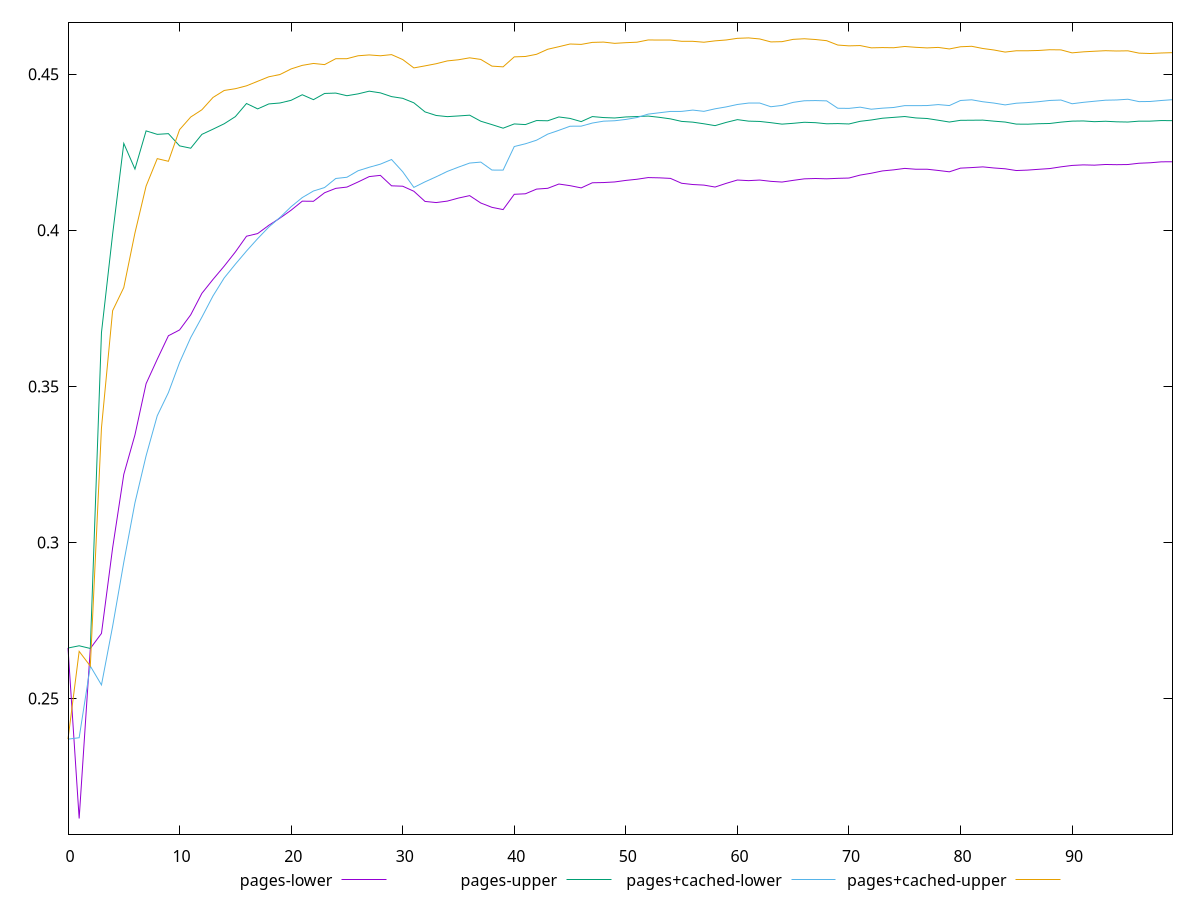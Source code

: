reset

$pagesLower <<EOF
0 0.2661871581935175
1 0.21156324230552154
2 0.26604630506771615
3 0.27087064037367786
4 0.298276973159239
5 0.3218154869632548
6 0.33445421984499535
7 0.3508807383022896
8 0.35869524266932706
9 0.36623451619973657
10 0.3680938044143459
11 0.37293817027471754
12 0.37981903379398146
13 0.3842966630012202
14 0.3885381712212985
15 0.39307114320033987
16 0.3981162498985604
17 0.39897190518313985
18 0.40162103093657353
19 0.40392678287179107
20 0.40645758863492404
21 0.40934715096758356
22 0.4093108280201154
23 0.4120461871188322
24 0.41345236126281854
25 0.41386223752220247
26 0.41549480587524695
27 0.4172202778874505
28 0.41761479423338727
29 0.414264920489448
30 0.4141377670738071
31 0.41252280859346424
32 0.40926625562546826
33 0.4089028713920471
34 0.40936810262631107
35 0.41034258679545205
36 0.41112296796329717
37 0.4087557623368401
38 0.4073699656021954
39 0.4066514551525803
40 0.4115502843876903
41 0.4117137205930926
42 0.41321427218173395
43 0.41346972810294025
44 0.41483672087825224
45 0.41431558600796753
46 0.4135995957149909
47 0.4152442618557363
48 0.4153109265140214
49 0.4155059335693798
50 0.4159975466932412
51 0.41636888955922663
52 0.41690424343871646
53 0.4168221092773367
54 0.4166463201197756
55 0.4150806024280624
56 0.41468030105906617
57 0.4144928666128095
58 0.4138765731401793
59 0.4150590088957907
60 0.41612202598933223
61 0.4159257339836666
62 0.41611081571441505
63 0.4156977387924738
64 0.41547378290116527
65 0.4160133200134986
66 0.416500094387264
67 0.4166101350056903
68 0.41650977651187754
69 0.41665996439223296
70 0.4167562774256146
71 0.41770047833369545
72 0.4182965568381593
73 0.4190361818907181
74 0.41937962621438385
75 0.41984465513395475
76 0.41957450425247134
77 0.4195831121695471
78 0.4191864964889061
79 0.41875270884834537
80 0.4199315838764012
81 0.4201080229932656
82 0.4203314490540175
83 0.41998152449396803
84 0.4197226987954074
85 0.41915910745393864
86 0.4192993478246118
87 0.4195561368273326
88 0.41979456997872255
89 0.42034246571146366
90 0.4207954378512453
91 0.42097406148977135
92 0.4208825032841063
93 0.42109990136924663
94 0.4210367061405312
95 0.42108612314545196
96 0.4214988202765266
97 0.4216490024114677
98 0.4219503395584018
99 0.42198219968512707
EOF

$pagesUpper <<EOF
0 0.2661871581935175
1 0.26690384748216717
2 0.26604630506771615
3 0.3672471656059548
4 0.39878142280808143
5 0.427844608952491
6 0.41963965353744803
7 0.4318634220453561
8 0.43075303455401914
9 0.43097841063358455
10 0.4270615140513391
11 0.42631393542079987
12 0.43074698565323116
13 0.4324178080268363
14 0.4341444724673501
15 0.43643111510212795
16 0.44063930998005096
17 0.4389111366946671
18 0.44050149229348956
19 0.4408008297324636
20 0.4416648596363429
21 0.44344231958110714
22 0.4418671009419173
23 0.4438591855712252
24 0.4439753062571719
25 0.44313105388381296
26 0.44372402940999994
27 0.44458799976862934
28 0.4440456512531911
29 0.44284467314912374
30 0.4422950755111055
31 0.44085420274611153
32 0.43794654267026134
33 0.43680279584712006
34 0.43643096631557
35 0.4366494695875675
36 0.43689510695762246
37 0.4349600866825787
38 0.4338704193535361
39 0.43272906486821827
40 0.43409149326578994
41 0.43388174869988444
42 0.43517769680917145
43 0.43510075921842506
44 0.43632829856558236
45 0.43585770386116834
46 0.4348349658648106
47 0.43645035170906826
48 0.4361339228737899
49 0.43599696224906226
50 0.43632706718801406
51 0.4364590005715348
52 0.43660957210878726
53 0.43621002694139405
54 0.43571386797162087
55 0.43490316798005507
56 0.4346614989380385
57 0.4341396097986704
58 0.4335457125361199
59 0.43458916629127076
60 0.4354698547839043
61 0.43498866065329467
62 0.4348893504983487
63 0.43449390913891
64 0.4340279017368555
65 0.4342894258084647
66 0.43462448998121184
67 0.4344953809449091
68 0.4341376761767543
69 0.4342044851712129
70 0.43408027352476586
71 0.4349306299696381
72 0.4353547567135357
73 0.4359200685531447
74 0.4361922399332019
75 0.43646455145983754
76 0.43601047107098634
77 0.4358337227183306
78 0.43528038533614083
79 0.4346989587971988
80 0.4352479206577234
81 0.43527956309102384
82 0.43531261797888493
83 0.4349789816454293
84 0.4346965196170383
85 0.4340367150994651
86 0.4340041438071363
87 0.434159513454483
88 0.43423452887035807
89 0.43466966389329703
90 0.43498598247909537
91 0.43504719414844084
92 0.43481432909018297
93 0.43494985378154777
94 0.43476975273054713
95 0.4346982324064698
96 0.4349812500173407
97 0.43498768212808664
98 0.43517491603117875
99 0.4351375472697111
EOF

$pagesCachedLower <<EOF
0 0.23698529755288966
1 0.2374432766571948
2 0.26039088043334285
3 0.2543579012799318
4 0.2731501215699659
5 0.2936593720073945
6 0.3127019981402873
7 0.3277756338833709
8 0.34060384019733864
9 0.34802215437367207
10 0.35765248224862284
11 0.3656544307510536
12 0.37218452147995523
13 0.37900897851168563
14 0.3847474260012573
15 0.38916082631987303
16 0.39337396133609615
17 0.3973448042502481
18 0.4010651820593225
19 0.40413971724905495
20 0.4075834134169214
21 0.41050668097697823
22 0.4126065462338237
23 0.413717041193932
24 0.41661317061859104
25 0.41700792235522377
26 0.419090957128373
27 0.42021290521400634
28 0.4212060761598079
29 0.42269383142736283
30 0.4187765537517223
31 0.41375953503191504
32 0.4155402598828278
33 0.41715613463618256
34 0.4188835984407549
35 0.42025682367181644
36 0.4215531760431664
37 0.42186403154383023
38 0.4193133931275819
39 0.41929825591826564
40 0.4268566570805528
41 0.4277326452232905
42 0.42888889475868713
43 0.4308288042366455
44 0.4320523533860701
45 0.43335935090064615
46 0.43338284284517414
47 0.43437671708766734
48 0.4349760881198407
49 0.4351099493734838
50 0.43553159492927135
51 0.4361408101456258
52 0.4372377186837658
53 0.43766738477615796
54 0.43810039068493545
55 0.438105707298414
56 0.4385287612698948
57 0.4381261641120923
58 0.4389399056925088
59 0.43954818286312586
60 0.44032457510331124
61 0.4407769951718692
62 0.4407838419143403
63 0.4395970381187294
64 0.4400221255590604
65 0.4410009975670722
66 0.44151211602363843
67 0.44157619860819447
68 0.4414808465756843
69 0.4391149809150787
70 0.43907313769670947
71 0.4394651412209949
72 0.438808893549173
73 0.43914262637622686
74 0.4393585563526628
75 0.43995988611715214
76 0.4399441930512454
77 0.43997992986668055
78 0.4402895372560063
79 0.43997845743094965
80 0.4416069864406256
81 0.4418240080125735
82 0.44119826098391146
83 0.44077550366742196
84 0.44018831691917787
85 0.4407265052554849
86 0.4409331278791488
87 0.4412138268046306
88 0.44161391862667404
89 0.4417485225201718
90 0.4405561405013837
91 0.4410068374523268
92 0.44136174018697355
93 0.4416971198017553
94 0.4417693040622273
95 0.442002245989228
96 0.4412399876670671
97 0.44128562777471214
98 0.44160129169355394
99 0.44185803889874076
EOF

$pagesCachedUpper <<EOF
0 0.23698529755288966
1 0.2651164131708477
2 0.26039088043334285
3 0.33672127621784637
4 0.3742682102351159
5 0.3816784508023828
6 0.3991501681942148
7 0.4141853274095046
8 0.42297280565011336
9 0.4221244731121086
10 0.432255975569837
11 0.4363070263364028
12 0.43863100985455955
13 0.4425880083197236
14 0.44481239457256133
15 0.44537721569753386
16 0.44630320539581014
17 0.4477538298121114
18 0.4491970417630995
19 0.4499276898467457
20 0.4517186887765898
21 0.45285690165403564
22 0.45346631329464576
23 0.4530982076945292
24 0.45498930044705277
25 0.45499452751444525
26 0.45592829914844996
27 0.45619813444476487
28 0.4559314719452373
29 0.45629737049542285
30 0.4547200431423333
31 0.45204146080908675
32 0.45269262993713894
33 0.4533788921968049
34 0.454282819316516
35 0.4546523143208275
36 0.4552723705105856
37 0.4547587020719226
38 0.45261036041104735
39 0.4523798836215458
40 0.4555743824128535
41 0.4557023508096166
42 0.4564043726828482
43 0.45801781054774426
44 0.4588375106737011
45 0.45969829625515546
46 0.4595709130299629
47 0.46021436927879655
48 0.4603132464769898
49 0.45990997453285
50 0.4601238700356351
51 0.46027426561138507
52 0.46099272822182846
53 0.4609682488322676
54 0.4609661140080905
55 0.4605681897634878
56 0.46055944431267115
57 0.4602660531351502
58 0.46070878497031015
59 0.46099073642690985
60 0.46151563177227517
61 0.4616514393378477
62 0.4613177097777188
63 0.46036856427445205
64 0.4604486373648593
65 0.461187942516964
66 0.4613791754351005
67 0.4611383346201357
68 0.46076353633317924
69 0.45936392024617767
70 0.45910577255513646
71 0.45920201869291977
72 0.4584707631231641
73 0.45855227178545727
74 0.4584996542844572
75 0.45890486071647024
76 0.4586382074649363
77 0.45844850056514497
78 0.4586063679327923
79 0.45811401601361934
80 0.45881596803109453
81 0.4589657770573389
82 0.4582586568792455
83 0.4577775622167581
84 0.45711024103769565
85 0.4575336969596178
86 0.4575298528520531
87 0.4576267920367123
88 0.4578656041453156
89 0.45781515628975333
90 0.45686438656954
91 0.4571844728821667
92 0.45738334644388084
93 0.4575534661008428
94 0.4574544500817816
95 0.4575171952301149
96 0.4567747334921543
97 0.4566526780411708
98 0.45681851024470926
99 0.45692767056213734
EOF

set key outside below
set xrange [0:99]
set yrange [0.206561478364875:0.4666532032784942]
set trange [0.206561478364875:0.4666532032784942]
set terminal svg size 640, 560 enhanced background rgb 'white'
set output "report_00017_2021-02-10T15-08-03.406Z/meta/scoreEstimate/comparison/sorted/0_vs_1.svg"

plot $pagesLower title "pages-lower" with line, \
     $pagesUpper title "pages-upper" with line, \
     $pagesCachedLower title "pages+cached-lower" with line, \
     $pagesCachedUpper title "pages+cached-upper" with line

reset

